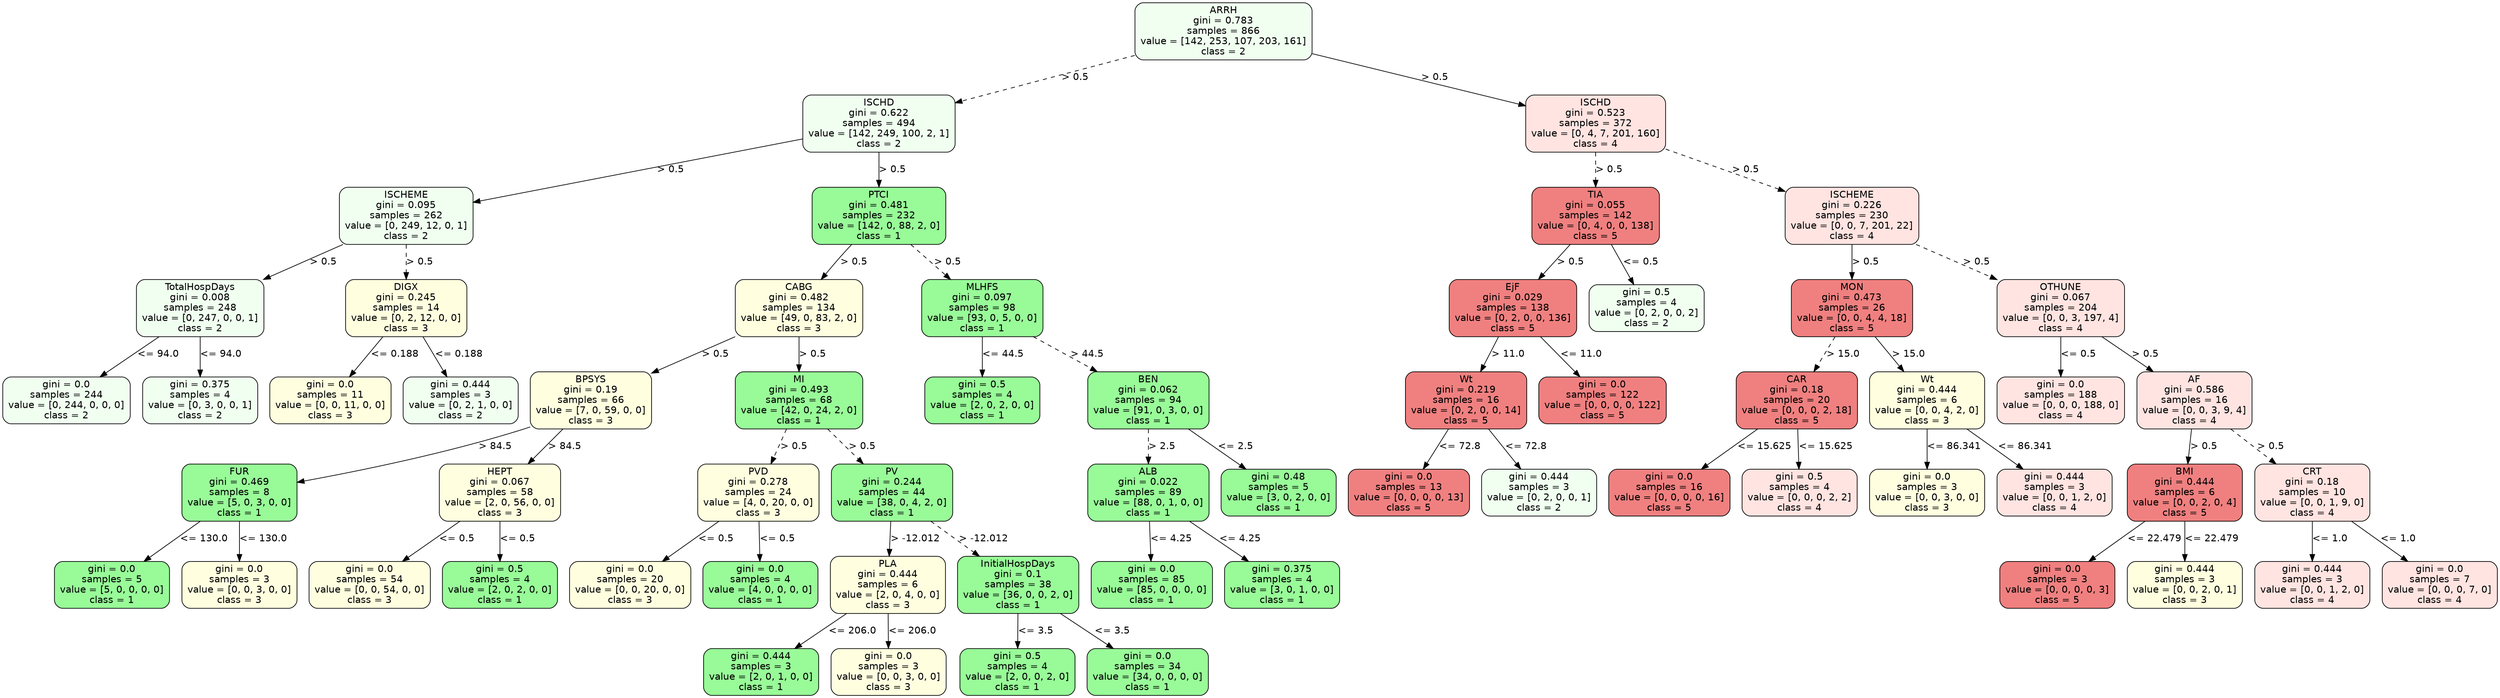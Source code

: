 strict digraph Tree {
	graph [bb="0,0,3073.5,1006"];
	node [color=black,
		fontname=helvetica,
		label="\N",
		shape=box,
		style="filled, rounded"
	];
	edge [fontname=helvetica];
	0	[fillcolor=honeydew,
		height=1.1528,
		label="ARRH\ngini = 0.783\nsamples = 866\nvalue = [142, 253, 107, 203, 161]\nclass = 2",
		pos="1456.5,964.5",
		width=2.9861];
	1	[fillcolor=honeydew,
		height=1.1528,
		label="ISCHD\ngini = 0.622\nsamples = 494\nvalue = [142, 249, 100, 2, 1]\nclass = 2",
		pos="1093.5,830.5",
		width=2.5694];
	0 -> 1	[label="> 0.5",
		labelangle=45,
		labeldistance=2.5,
		lp="1302,897.5",
		op=">",
		param=0.5,
		pos="e,1186.3,865.24 1348.6,924.25 1300.2,906.66 1243.4,886 1195.7,868.66",
		style=dashed];
	36	[fillcolor=mistyrose,
		height=1.1528,
		label="ISCHD\ngini = 0.523\nsamples = 372\nvalue = [0, 4, 7, 201, 160]\nclass = 4",
		pos="1959.5,830.5",
		width=2.3611];
	0 -> 36	[label="> 0.5",
		labelangle=-45,
		labeldistance=2.5,
		lp="1739,897.5",
		op=">",
		param=0.5,
		pos="e,1874.2,853.9 1564.1,935.26 1653.3,911.85 1778.9,878.89 1864.4,856.44",
		style=solid];
	2	[fillcolor=honeydew,
		height=1.1528,
		label="ISCHEME\ngini = 0.095\nsamples = 262\nvalue = [0, 249, 12, 0, 1]\nclass = 2",
		pos="500.5,696.5",
		width=2.25];
	1 -> 2	[label="> 0.5",
		lp="831,763.5",
		op=">",
		param=0.5,
		pos="e,581.56,715.54 1000.8,808.88 889.07,783.99 702.38,742.44 591.39,717.73",
		style=solid];
	9	[fillcolor=palegreen,
		height=1.1528,
		label="PTCI\ngini = 0.481\nsamples = 232\nvalue = [142, 0, 88, 2, 0]\nclass = 1",
		pos="1093.5,696.5",
		width=2.25];
	1 -> 9	[label="> 0.5",
		lp="1109,763.5",
		op=">",
		param=0.5,
		pos="e,1093.5,738.27 1093.5,788.82 1093.5,776.02 1093.5,761.73 1093.5,748.32",
		style=solid];
	3	[fillcolor=honeydew,
		height=1.1528,
		label="TotalHospDays\ngini = 0.008\nsamples = 248\nvalue = [0, 247, 0, 0, 1]\nclass = 2",
		pos="243.5,562.5",
		width=2.1528];
	2 -> 3	[label="> 0.5",
		lp="396,629.5",
		op=">",
		param=0.5,
		pos="e,321.32,603.47 421.64,655 392.76,640.16 359.92,623.3 330.38,608.12",
		style=solid];
	6	[fillcolor=lightyellow,
		height=1.1528,
		label="DIGX\ngini = 0.245\nsamples = 14\nvalue = [0, 2, 12, 0, 0]\nclass = 3",
		pos="500.5,562.5",
		width=2.0417];
	2 -> 6	[label="> 0.5",
		lp="516,629.5",
		op=">",
		param=0.5,
		pos="e,500.5,604.27 500.5,654.82 500.5,642.02 500.5,627.73 500.5,614.32",
		style=dashed];
	4	[fillcolor=honeydew,
		height=0.94444,
		label="gini = 0.0\nsamples = 244\nvalue = [0, 244, 0, 0, 0]\nclass = 2",
		pos="77.5,428.5",
		width=2.1528];
	3 -> 4	[label="<= 94.0",
		lp="189,495.5",
		op="<=",
		param=94.0,
		pos="e,119.04,462.53 192.34,520.82 171.57,504.3 147.66,485.29 127.05,468.9",
		style=solid];
	5	[fillcolor=honeydew,
		height=0.94444,
		label="gini = 0.375\nsamples = 4\nvalue = [0, 3, 0, 0, 1]\nclass = 2",
		pos="243.5,428.5",
		width=1.9444];
	3 -> 5	[label="<= 94.0",
		lp="267,495.5",
		op="<=",
		param=94.0,
		pos="e,243.5,462.74 243.5,520.82 243.5,505.68 243.5,488.44 243.5,473.05",
		style=solid];
	7	[fillcolor=lightyellow,
		height=0.94444,
		label="gini = 0.0\nsamples = 11\nvalue = [0, 0, 11, 0, 0]\nclass = 3",
		pos="405.5,428.5",
		width=2.0417];
	6 -> 7	[label="<= 0.188",
		lp="484,495.5",
		op="<=",
		param=0.188,
		pos="e,429.43,462.74 471.22,520.82 459.91,505.1 446.96,487.11 435.57,471.29",
		style=solid];
	8	[fillcolor=honeydew,
		height=0.94444,
		label="gini = 0.444\nsamples = 3\nvalue = [0, 2, 1, 0, 0]\nclass = 2",
		pos="567.5,428.5",
		width=1.9444];
	6 -> 8	[label="<= 0.188",
		lp="564,495.5",
		op="<=",
		param=0.188,
		pos="e,550.63,462.74 521.15,520.82 529.06,505.24 538.09,487.45 546.07,471.73",
		style=solid];
	10	[fillcolor=lightyellow,
		height=1.1528,
		label="CABG\ngini = 0.482\nsamples = 134\nvalue = [49, 0, 83, 2, 0]\nclass = 3",
		pos="988.5,562.5",
		width=2.1528];
	9 -> 10	[label="> 0.5",
		lp="1060,629.5",
		op=">",
		param=0.5,
		pos="e,1020.9,604.27 1061.1,654.82 1050.5,641.39 1038.5,626.32 1027.4,612.35",
		style=solid];
	29	[fillcolor=palegreen,
		height=1.1528,
		label="MLHFS\ngini = 0.097\nsamples = 98\nvalue = [93, 0, 5, 0, 0]\nclass = 1",
		pos="1173.5,562.5",
		width=2.0417];
	9 -> 29	[label="> 0.5",
		lp="1152,629.5",
		op=">",
		param=0.5,
		pos="e,1148.8,604.27 1118.2,654.82 1126.1,641.64 1135.1,626.89 1143.4,613.14",
		style=dashed];
	11	[fillcolor=lightyellow,
		height=1.1528,
		label="BPSYS\ngini = 0.19\nsamples = 66\nvalue = [7, 0, 59, 0, 0]\nclass = 3",
		pos="729.5,428.5",
		width=2.0417];
	10 -> 11	[label="> 0.5",
		lp="883,495.5",
		op=">",
		param=0.5,
		pos="e,803.16,467.04 910.79,521.9 879.74,506.07 843.92,487.81 812.37,471.73",
		style=solid];
	18	[fillcolor=palegreen,
		height=1.1528,
		label="MI\ngini = 0.493\nsamples = 68\nvalue = [42, 0, 24, 2, 0]\nclass = 1",
		pos="988.5,428.5",
		width=2.1528];
	10 -> 18	[label="> 0.5",
		lp="1004,495.5",
		op=">",
		param=0.5,
		pos="e,988.5,470.27 988.5,520.82 988.5,508.02 988.5,493.73 988.5,480.32",
		style=solid];
	12	[fillcolor=palegreen,
		height=1.1528,
		label="FUR\ngini = 0.469\nsamples = 8\nvalue = [5, 0, 3, 0, 0]\nclass = 1",
		pos="283.5,294.5",
		width=1.9444];
	11 -> 12	[label="> 84.5",
		lp="609,361.5",
		op=">",
		param=84.5,
		pos="e,353.7,308.69 655.62,390.51 652.56,389.28 649.51,388.1 646.5,387 551.76,352.37 438.48,326.1 363.95,310.78",
		style=solid];
	15	[fillcolor=lightyellow,
		height=1.1528,
		label="HEPT\ngini = 0.067\nsamples = 58\nvalue = [2, 0, 56, 0, 0]\nclass = 3",
		pos="607.5,294.5",
		width=2.0417];
	11 -> 15	[label="> 84.5",
		lp="692,361.5",
		op=">",
		param=84.5,
		pos="e,645.19,336.27 691.9,386.82 679.38,373.27 665.3,358.04 652.29,343.96",
		style=solid];
	13	[fillcolor=palegreen,
		height=0.94444,
		label="gini = 0.0\nsamples = 5\nvalue = [5, 0, 0, 0, 0]\nclass = 1",
		pos="125.5,160.5",
		width=1.9444];
	12 -> 13	[label="<= 130.0",
		lp="237,227.5",
		op="<=",
		param=130.0,
		pos="e,165.03,194.53 234.81,252.82 215.12,236.37 192.48,217.46 172.93,201.12",
		style=solid];
	14	[fillcolor=lightyellow,
		height=0.94444,
		label="gini = 0.0\nsamples = 3\nvalue = [0, 0, 3, 0, 0]\nclass = 3",
		pos="283.5,160.5",
		width=1.9444];
	12 -> 14	[label="<= 130.0",
		lp="311,227.5",
		op="<=",
		param=130.0,
		pos="e,283.5,194.74 283.5,252.82 283.5,237.68 283.5,220.44 283.5,205.05",
		style=solid];
	16	[fillcolor=lightyellow,
		height=0.94444,
		label="gini = 0.0\nsamples = 54\nvalue = [0, 0, 54, 0, 0]\nclass = 3",
		pos="445.5,160.5",
		width=2.0417];
	15 -> 16	[label="<= 0.5",
		lp="551.5,227.5",
		op="<=",
		param=0.5,
		pos="e,486.04,194.53 557.57,252.82 537.3,236.3 513.97,217.29 493.86,200.9",
		style=solid];
	17	[fillcolor=palegreen,
		height=0.94444,
		label="gini = 0.5\nsamples = 4\nvalue = [2, 0, 2, 0, 0]\nclass = 1",
		pos="607.5,160.5",
		width=1.9444];
	15 -> 17	[label="<= 0.5",
		lp="627.5,227.5",
		op="<=",
		param=0.5,
		pos="e,607.5,194.74 607.5,252.82 607.5,237.68 607.5,220.44 607.5,205.05",
		style=solid];
	19	[fillcolor=lightyellow,
		height=1.1528,
		label="PVD\ngini = 0.278\nsamples = 24\nvalue = [4, 0, 20, 0, 0]\nclass = 3",
		pos="928.5,294.5",
		width=2.0417];
	18 -> 19	[label="> 0.5",
		lp="976,361.5",
		op=">",
		param=0.5,
		pos="e,947.03,336.27 970.01,386.82 964.08,373.77 957.44,359.17 951.24,345.53",
		style=dashed];
	22	[fillcolor=palegreen,
		height=1.1528,
		label="PV\ngini = 0.244\nsamples = 44\nvalue = [38, 0, 4, 2, 0]\nclass = 1",
		pos="1093.5,294.5",
		width=2.0417];
	18 -> 22	[label="> 0.5",
		lp="1060,361.5",
		op=">",
		param=0.5,
		pos="e,1061.1,336.27 1020.9,386.82 1031.5,373.39 1043.5,358.32 1054.6,344.35",
		style=dashed];
	20	[fillcolor=lightyellow,
		height=0.94444,
		label="gini = 0.0\nsamples = 20\nvalue = [0, 0, 20, 0, 0]\nclass = 3",
		pos="769.5,160.5",
		width=2.0417];
	19 -> 20	[label="<= 0.5",
		lp="874.5,227.5",
		op="<=",
		param=0.5,
		pos="e,809.29,194.53 879.5,252.82 859.69,236.37 836.9,217.46 817.23,201.12",
		style=solid];
	21	[fillcolor=palegreen,
		height=0.94444,
		label="gini = 0.0\nsamples = 4\nvalue = [4, 0, 0, 0, 0]\nclass = 1",
		pos="931.5,160.5",
		width=1.9444];
	19 -> 21	[label="<= 0.5",
		lp="950.5,227.5",
		op="<=",
		param=0.5,
		pos="e,930.74,194.74 929.42,252.82 929.77,237.68 930.16,220.44 930.51,205.05",
		style=solid];
	23	[fillcolor=lightyellow,
		height=1.1528,
		label="PLA\ngini = 0.444\nsamples = 6\nvalue = [2, 0, 4, 0, 0]\nclass = 3",
		pos="1089.5,160.5",
		width=1.9444];
	22 -> 23	[label="> -12.012",
		lp="1121.5,227.5",
		op=">",
		param=-12.012,
		pos="e,1090.7,202.27 1092.3,252.82 1091.9,240.02 1091.4,225.73 1091,212.32",
		style=solid];
	26	[fillcolor=palegreen,
		height=1.1528,
		label="InitialHospDays\ngini = 0.1\nsamples = 38\nvalue = [36, 0, 0, 2, 0]\nclass = 1",
		pos="1251.5,160.5",
		width=2.0417];
	22 -> 26	[label="> -12.012",
		lp="1206.5,227.5",
		op=">",
		param=-12.012,
		pos="e,1203,202.05 1142.2,252.82 1158.9,238.83 1177.8,223.04 1195.1,208.59",
		style=dashed];
	24	[fillcolor=palegreen,
		height=0.94444,
		label="gini = 0.444\nsamples = 3\nvalue = [2, 0, 1, 0, 0]\nclass = 1",
		pos="932.5,34",
		width=1.9444];
	23 -> 24	[label="<= 206.0",
		lp="1044,93.5",
		op="<=",
		param=206.0,
		pos="e,974.34,68.177 1038.1,118.73 1020.2,104.53 1000.1,88.62 982.33,74.517",
		style=solid];
	25	[fillcolor=lightyellow,
		height=0.94444,
		label="gini = 0.0\nsamples = 3\nvalue = [0, 0, 3, 0, 0]\nclass = 3",
		pos="1090.5,34",
		width=1.9444];
	23 -> 25	[label="<= 206.0",
		lp="1118,93.5",
		op="<=",
		param=206.0,
		pos="e,1090.2,68.379 1089.8,118.73 1089.9,105.86 1090,91.597 1090.2,78.541",
		style=solid];
	27	[fillcolor=palegreen,
		height=0.94444,
		label="gini = 0.5\nsamples = 4\nvalue = [2, 0, 0, 2, 0]\nclass = 1",
		pos="1250.5,34",
		width=1.9444];
	26 -> 27	[label="<= 3.5",
		lp="1271.5,93.5",
		op="<=",
		param=3.5,
		pos="e,1250.8,68.379 1251.2,118.73 1251.1,105.86 1251,91.597 1250.8,78.541",
		style=solid];
	28	[fillcolor=palegreen,
		height=0.94444,
		label="gini = 0.0\nsamples = 34\nvalue = [34, 0, 0, 0, 0]\nclass = 1",
		pos="1412.5,34",
		width=2.0417];
	26 -> 28	[label="<= 3.5",
		lp="1366.5,93.5",
		op="<=",
		param=3.5,
		pos="e,1369.6,68.177 1304.2,118.73 1322.6,104.53 1343.2,88.62 1361.4,74.517",
		style=solid];
	30	[fillcolor=palegreen,
		height=0.94444,
		label="gini = 0.5\nsamples = 4\nvalue = [2, 0, 2, 0, 0]\nclass = 1",
		pos="1173.5,428.5",
		width=1.9444];
	29 -> 30	[label="<= 44.5",
		lp="1197,495.5",
		op="<=",
		param=44.5,
		pos="e,1173.5,462.74 1173.5,520.82 1173.5,505.68 1173.5,488.44 1173.5,473.05",
		style=solid];
	31	[fillcolor=palegreen,
		height=1.1528,
		label="BEN\ngini = 0.062\nsamples = 94\nvalue = [91, 0, 3, 0, 0]\nclass = 1",
		pos="1399.5,428.5",
		width=2.0417];
	29 -> 31	[label="> 44.5",
		lp="1313,495.5",
		op=">",
		param=44.5,
		pos="e,1329.9,470.15 1242.8,521 1267.6,506.56 1295.6,490.19 1321,475.34",
		style=dashed];
	32	[fillcolor=palegreen,
		height=1.1528,
		label="ALB\ngini = 0.022\nsamples = 89\nvalue = [88, 0, 1, 0, 0]\nclass = 1",
		pos="1399.5,294.5",
		width=2.0417];
	31 -> 32	[label="> 2.5",
		lp="1415,361.5",
		op=">",
		param=2.5,
		pos="e,1399.5,336.27 1399.5,386.82 1399.5,374.02 1399.5,359.73 1399.5,346.32",
		style=dashed];
	35	[fillcolor=palegreen,
		height=0.94444,
		label="gini = 0.48\nsamples = 5\nvalue = [3, 0, 2, 0, 0]\nclass = 1",
		pos="1561.5,294.5",
		width=1.9444];
	31 -> 35	[label="<= 2.5",
		lp="1505.5,361.5",
		op="<=",
		param=2.5,
		pos="e,1521,328.53 1449.4,386.82 1469.7,370.3 1493,351.29 1513.1,334.9",
		style=solid];
	33	[fillcolor=palegreen,
		height=0.94444,
		label="gini = 0.0\nsamples = 85\nvalue = [85, 0, 0, 0, 0]\nclass = 1",
		pos="1416.5,160.5",
		width=2.0417];
	32 -> 33	[label="<= 4.25",
		lp="1433,227.5",
		op="<=",
		param=4.25,
		pos="e,1412.2,194.74 1404.7,252.82 1406.7,237.68 1408.9,220.44 1410.9,205.05",
		style=solid];
	34	[fillcolor=palegreen,
		height=0.94444,
		label="gini = 0.375\nsamples = 4\nvalue = [3, 0, 1, 0, 0]\nclass = 1",
		pos="1578.5,160.5",
		width=1.9444];
	32 -> 34	[label="<= 4.25",
		lp="1518,227.5",
		op="<=",
		param=4.25,
		pos="e,1533.7,194.53 1454.7,252.82 1477.3,236.15 1503.3,216.95 1525.7,200.47",
		style=solid];
	37	[fillcolor=lightcoral,
		height=1.1528,
		label="TIA\ngini = 0.055\nsamples = 142\nvalue = [0, 4, 0, 0, 138]\nclass = 5",
		pos="1959.5,696.5",
		width=2.1528];
	36 -> 37	[label="> 0.5",
		lp="1975,763.5",
		op=">",
		param=0.5,
		pos="e,1959.5,738.27 1959.5,788.82 1959.5,776.02 1959.5,761.73 1959.5,748.32",
		style=dashed];
	44	[fillcolor=mistyrose,
		height=1.1528,
		label="ISCHEME\ngini = 0.226\nsamples = 230\nvalue = [0, 0, 7, 201, 22]\nclass = 4",
		pos="2273.5,696.5",
		width=2.25];
	36 -> 44	[label="> 0.5",
		lp="2142,763.5",
		op=">",
		param=0.5,
		pos="e,2192.5,731.57 2044.9,793.6 2087.7,775.61 2139.5,753.82 2183,735.53",
		style=dashed];
	38	[fillcolor=lightcoral,
		height=1.1528,
		label="EjF\ngini = 0.029\nsamples = 138\nvalue = [0, 2, 0, 0, 136]\nclass = 5",
		pos="1835.5,562.5",
		width=2.1528];
	37 -> 38	[label="> 0.5",
		lp="1917,629.5",
		op=">",
		param=0.5,
		pos="e,1873.8,604.27 1921.3,654.82 1908.4,641.14 1894,625.76 1880.7,611.57",
		style=solid];
	43	[fillcolor=honeydew,
		height=0.94444,
		label="gini = 0.5\nsamples = 4\nvalue = [0, 2, 0, 0, 2]\nclass = 2",
		pos="2001.5,562.5",
		width=1.9444];
	37 -> 43	[label="<= 0.5",
		lp="2002.5,629.5",
		op="<=",
		param=0.5,
		pos="e,1990.9,596.74 1972.4,654.82 1977.3,639.53 1982.9,622.11 1987.8,606.61",
		style=solid];
	39	[fillcolor=lightcoral,
		height=1.1528,
		label="Wt\ngini = 0.219\nsamples = 16\nvalue = [0, 2, 0, 0, 14]\nclass = 5",
		pos="1795.5,428.5",
		width=2.0417];
	38 -> 39	[label="> 11.0",
		lp="1837,495.5",
		op=">",
		param=11.0,
		pos="e,1807.9,470.27 1823.2,520.82 1819.3,507.9 1814.9,493.45 1810.8,479.92",
		style=solid];
	42	[fillcolor=lightcoral,
		height=0.94444,
		label="gini = 0.0\nsamples = 122\nvalue = [0, 0, 0, 0, 122]\nclass = 5",
		pos="1964.5,428.5",
		width=2.1528];
	38 -> 42	[label="<= 11.0",
		lp="1928,495.5",
		op="<=",
		param=11.0,
		pos="e,1932,462.74 1875.3,520.82 1891,504.66 1909.2,486.11 1924.9,469.97",
		style=solid];
	40	[fillcolor=lightcoral,
		height=0.94444,
		label="gini = 0.0\nsamples = 13\nvalue = [0, 0, 0, 0, 13]\nclass = 5",
		pos="1723.5,294.5",
		width=2.0417];
	39 -> 40	[label="<= 72.8",
		lp="1786,361.5",
		op="<=",
		param=72.8,
		pos="e,1741.6,328.74 1773.3,386.82 1764.8,371.24 1755.1,353.45 1746.5,337.73",
		style=solid];
	41	[fillcolor=honeydew,
		height=0.94444,
		label="gini = 0.444\nsamples = 3\nvalue = [0, 2, 0, 0, 1]\nclass = 2",
		pos="1885.5,294.5",
		width=1.9444];
	39 -> 41	[label="<= 72.8",
		lp="1867,361.5",
		op="<=",
		param=72.8,
		pos="e,1862.8,328.74 1823.2,386.82 1834,371.1 1846.2,353.11 1857,337.29",
		style=solid];
	45	[fillcolor=lightcoral,
		height=1.1528,
		label="MON\ngini = 0.473\nsamples = 26\nvalue = [0, 0, 4, 4, 18]\nclass = 5",
		pos="2273.5,562.5",
		width=2.0417];
	44 -> 45	[label="> 0.5",
		lp="2289,629.5",
		op=">",
		param=0.5,
		pos="e,2273.5,604.27 2273.5,654.82 2273.5,642.02 2273.5,627.73 2273.5,614.32",
		style=solid];
	52	[fillcolor=mistyrose,
		height=1.1528,
		label="OTHUNE\ngini = 0.067\nsamples = 204\nvalue = [0, 0, 3, 197, 4]\nclass = 4",
		pos="2533.5,562.5",
		width=2.1528];
	44 -> 52	[label="> 0.5",
		lp="2427,629.5",
		op=">",
		param=0.5,
		pos="e,2455.7,603.02 2353.3,655 2382.8,640.03 2416.3,622.99 2446.4,607.7",
		style=dashed];
	46	[fillcolor=lightcoral,
		height=1.1528,
		label="CAR\ngini = 0.18\nsamples = 20\nvalue = [0, 0, 0, 2, 18]\nclass = 5",
		pos="2205.5,428.5",
		width=2.0417];
	45 -> 46	[label="> 15.0",
		lp="2262,495.5",
		op=">",
		param=15.0,
		pos="e,2226.5,470.27 2252.5,520.82 2245.8,507.77 2238.3,493.17 2231.3,479.53",
		style=dashed];
	49	[fillcolor=lightyellow,
		height=1.1528,
		label="Wt\ngini = 0.444\nsamples = 6\nvalue = [0, 0, 4, 2, 0]\nclass = 3",
		pos="2367.5,428.5",
		width=1.9444];
	45 -> 49	[label="> 15.0",
		lp="2343,495.5",
		op=">",
		param=15.0,
		pos="e,2338.5,470.27 2302.5,520.82 2311.9,507.52 2322.6,492.6 2332.4,478.74",
		style=solid];
	47	[fillcolor=lightcoral,
		height=0.94444,
		label="gini = 0.0\nsamples = 16\nvalue = [0, 0, 0, 0, 16]\nclass = 5",
		pos="2047.5,294.5",
		width=2.0417];
	46 -> 47	[label="<= 15.625",
		lp="2162.5,361.5",
		op="<=",
		param=15.625,
		pos="e,2087,328.53 2156.8,386.82 2137.1,370.37 2114.5,351.46 2094.9,335.12",
		style=solid];
	48	[fillcolor=mistyrose,
		height=0.94444,
		label="gini = 0.5\nsamples = 4\nvalue = [0, 0, 0, 2, 2]\nclass = 4",
		pos="2209.5,294.5",
		width=1.9444];
	46 -> 48	[label="<= 15.625",
		lp="2239.5,361.5",
		op="<=",
		param=15.625,
		pos="e,2208.5,328.74 2206.7,386.82 2207.2,371.68 2207.7,354.44 2208.2,339.05",
		style=solid];
	50	[fillcolor=lightyellow,
		height=0.94444,
		label="gini = 0.0\nsamples = 3\nvalue = [0, 0, 3, 0, 0]\nclass = 3",
		pos="2367.5,294.5",
		width=1.9444];
	49 -> 50	[label="<= 86.341",
		lp="2398.5,361.5",
		op="<=",
		param=86.341,
		pos="e,2367.5,328.74 2367.5,386.82 2367.5,371.68 2367.5,354.44 2367.5,339.05",
		style=solid];
	51	[fillcolor=mistyrose,
		height=0.94444,
		label="gini = 0.444\nsamples = 3\nvalue = [0, 0, 1, 2, 0]\nclass = 4",
		pos="2525.5,294.5",
		width=1.9444];
	49 -> 51	[label="<= 86.341",
		lp="2482.5,361.5",
		op="<=",
		param=86.341,
		pos="e,2486,328.53 2416.2,386.82 2435.9,370.37 2458.5,351.46 2478.1,335.12",
		style=solid];
	53	[fillcolor=mistyrose,
		height=0.94444,
		label="gini = 0.0\nsamples = 188\nvalue = [0, 0, 0, 188, 0]\nclass = 4",
		pos="2533.5,428.5",
		width=2.1528];
	52 -> 53	[label="<= 0.5",
		lp="2553.5,495.5",
		op="<=",
		param=0.5,
		pos="e,2533.5,462.74 2533.5,520.82 2533.5,505.68 2533.5,488.44 2533.5,473.05",
		style=solid];
	54	[fillcolor=mistyrose,
		height=1.1528,
		label="AF\ngini = 0.586\nsamples = 16\nvalue = [0, 0, 3, 9, 4]\nclass = 4",
		pos="2699.5,428.5",
		width=1.9444];
	52 -> 54	[label="> 0.5",
		lp="2637,495.5",
		op=">",
		param=0.5,
		pos="e,2648.5,470.05 2584.7,520.82 2602.3,506.83 2622.1,491.04 2640.3,476.59",
		style=solid];
	55	[fillcolor=lightcoral,
		height=1.1528,
		label="BMI\ngini = 0.444\nsamples = 6\nvalue = [0, 0, 2, 0, 4]\nclass = 5",
		pos="2687.5,294.5",
		width=1.9444];
	54 -> 55	[label="> 0.5",
		lp="2710,361.5",
		op=">",
		param=0.5,
		pos="e,2691.2,336.27 2695.8,386.82 2694.6,374.02 2693.3,359.73 2692.1,346.32",
		style=solid];
	58	[fillcolor=mistyrose,
		height=1.1528,
		label="CRT\ngini = 0.18\nsamples = 10\nvalue = [0, 0, 1, 9, 0]\nclass = 4",
		pos="2845.5,294.5",
		width=1.9444];
	54 -> 58	[label="> 0.5",
		lp="2793,361.5",
		op=">",
		param=0.5,
		pos="e,2800.7,336.05 2744.5,386.82 2759.8,372.95 2777.1,357.33 2793,342.98",
		style=dashed];
	56	[fillcolor=lightcoral,
		height=0.94444,
		label="gini = 0.0\nsamples = 3\nvalue = [0, 0, 0, 0, 3]\nclass = 5",
		pos="2529.5,160.5",
		width=1.9444];
	55 -> 56	[label="<= 22.479",
		lp="2644.5,227.5",
		op="<=",
		param=22.479,
		pos="e,2569,194.53 2638.8,252.82 2619.1,236.37 2596.5,217.46 2576.9,201.12",
		style=solid];
	57	[fillcolor=lightyellow,
		height=0.94444,
		label="gini = 0.444\nsamples = 3\nvalue = [0, 0, 2, 0, 1]\nclass = 3",
		pos="2687.5,160.5",
		width=1.9444];
	55 -> 57	[label="<= 22.479",
		lp="2718.5,227.5",
		op="<=",
		param=22.479,
		pos="e,2687.5,194.74 2687.5,252.82 2687.5,237.68 2687.5,220.44 2687.5,205.05",
		style=solid];
	59	[fillcolor=mistyrose,
		height=0.94444,
		label="gini = 0.444\nsamples = 3\nvalue = [0, 0, 1, 2, 0]\nclass = 4",
		pos="2845.5,160.5",
		width=1.9444];
	58 -> 59	[label="<= 1.0",
		lp="2865.5,227.5",
		op="<=",
		param=1.0,
		pos="e,2845.5,194.74 2845.5,252.82 2845.5,237.68 2845.5,220.44 2845.5,205.05",
		style=solid];
	60	[fillcolor=mistyrose,
		height=0.94444,
		label="gini = 0.0\nsamples = 7\nvalue = [0, 0, 0, 7, 0]\nclass = 4",
		pos="3003.5,160.5",
		width=1.9444];
	58 -> 60	[label="<= 1.0",
		lp="2949.5,227.5",
		op="<=",
		param=1.0,
		pos="e,2964,194.53 2894.2,252.82 2913.9,236.37 2936.5,217.46 2956.1,201.12",
		style=solid];
}
